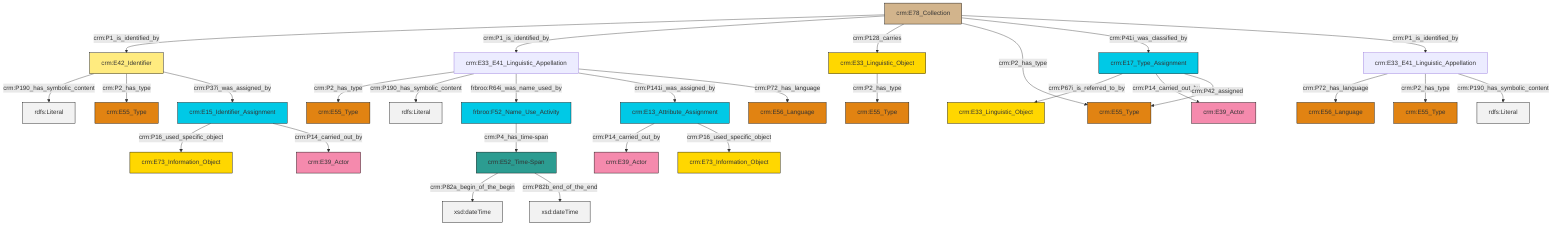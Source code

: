 graph TD
classDef Literal fill:#f2f2f2,stroke:#000000;
classDef CRM_Entity fill:#FFFFFF,stroke:#000000;
classDef Temporal_Entity fill:#00C9E6, stroke:#000000;
classDef Type fill:#E18312, stroke:#000000;
classDef Time-Span fill:#2C9C91, stroke:#000000;
classDef Appellation fill:#FFEB7F, stroke:#000000;
classDef Place fill:#008836, stroke:#000000;
classDef Persistent_Item fill:#B266B2, stroke:#000000;
classDef Conceptual_Object fill:#FFD700, stroke:#000000;
classDef Physical_Thing fill:#D2B48C, stroke:#000000;
classDef Actor fill:#f58aad, stroke:#000000;
classDef PC_Classes fill:#4ce600, stroke:#000000;
classDef Multi fill:#cccccc,stroke:#000000;

0["crm:E33_E41_Linguistic_Appellation"]:::Default -->|crm:P2_has_type| 1["crm:E55_Type"]:::Type
4["crm:E13_Attribute_Assignment"]:::Temporal_Entity -->|crm:P14_carried_out_by| 5["crm:E39_Actor"]:::Actor
6["crm:E78_Collection"]:::Physical_Thing -->|crm:P1_is_identified_by| 7["crm:E42_Identifier"]:::Appellation
10["frbroo:F52_Name_Use_Activity"]:::Temporal_Entity -->|crm:P4_has_time-span| 11["crm:E52_Time-Span"]:::Time-Span
17["crm:E17_Type_Assignment"]:::Temporal_Entity -->|crm:P67i_is_referred_to_by| 18["crm:E33_Linguistic_Object"]:::Conceptual_Object
0["crm:E33_E41_Linguistic_Appellation"]:::Default -->|crm:P190_has_symbolic_content| 19[rdfs:Literal]:::Literal
7["crm:E42_Identifier"]:::Appellation -->|crm:P190_has_symbolic_content| 24[rdfs:Literal]:::Literal
17["crm:E17_Type_Assignment"]:::Temporal_Entity -->|crm:P14_carried_out_by| 25["crm:E39_Actor"]:::Actor
6["crm:E78_Collection"]:::Physical_Thing -->|crm:P1_is_identified_by| 0["crm:E33_E41_Linguistic_Appellation"]:::Default
0["crm:E33_E41_Linguistic_Appellation"]:::Default -->|frbroo:R64i_was_name_used_by| 10["frbroo:F52_Name_Use_Activity"]:::Temporal_Entity
7["crm:E42_Identifier"]:::Appellation -->|crm:P2_has_type| 8["crm:E55_Type"]:::Type
2["crm:E15_Identifier_Assignment"]:::Temporal_Entity -->|crm:P16_used_specific_object| 28["crm:E73_Information_Object"]:::Conceptual_Object
11["crm:E52_Time-Span"]:::Time-Span -->|crm:P82a_begin_of_the_begin| 33[xsd:dateTime]:::Literal
6["crm:E78_Collection"]:::Physical_Thing -->|crm:P128_carries| 35["crm:E33_Linguistic_Object"]:::Conceptual_Object
0["crm:E33_E41_Linguistic_Appellation"]:::Default -->|crm:P141i_was_assigned_by| 4["crm:E13_Attribute_Assignment"]:::Temporal_Entity
6["crm:E78_Collection"]:::Physical_Thing -->|crm:P2_has_type| 20["crm:E55_Type"]:::Type
2["crm:E15_Identifier_Assignment"]:::Temporal_Entity -->|crm:P14_carried_out_by| 22["crm:E39_Actor"]:::Actor
0["crm:E33_E41_Linguistic_Appellation"]:::Default -->|crm:P72_has_language| 30["crm:E56_Language"]:::Type
13["crm:E33_E41_Linguistic_Appellation"]:::Default -->|crm:P72_has_language| 36["crm:E56_Language"]:::Type
4["crm:E13_Attribute_Assignment"]:::Temporal_Entity -->|crm:P16_used_specific_object| 43["crm:E73_Information_Object"]:::Conceptual_Object
6["crm:E78_Collection"]:::Physical_Thing -->|crm:P41i_was_classified_by| 17["crm:E17_Type_Assignment"]:::Temporal_Entity
13["crm:E33_E41_Linguistic_Appellation"]:::Default -->|crm:P2_has_type| 40["crm:E55_Type"]:::Type
6["crm:E78_Collection"]:::Physical_Thing -->|crm:P1_is_identified_by| 13["crm:E33_E41_Linguistic_Appellation"]:::Default
35["crm:E33_Linguistic_Object"]:::Conceptual_Object -->|crm:P2_has_type| 15["crm:E55_Type"]:::Type
7["crm:E42_Identifier"]:::Appellation -->|crm:P37i_was_assigned_by| 2["crm:E15_Identifier_Assignment"]:::Temporal_Entity
17["crm:E17_Type_Assignment"]:::Temporal_Entity -->|crm:P42_assigned| 20["crm:E55_Type"]:::Type
13["crm:E33_E41_Linguistic_Appellation"]:::Default -->|crm:P190_has_symbolic_content| 50[rdfs:Literal]:::Literal
11["crm:E52_Time-Span"]:::Time-Span -->|crm:P82b_end_of_the_end| 51[xsd:dateTime]:::Literal